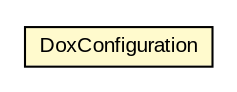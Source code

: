 #!/usr/local/bin/dot
#
# Class diagram 
# Generated by UMLGraph version R5_6-24-gf6e263 (http://www.umlgraph.org/)
#

digraph G {
	edge [fontname="arial",fontsize=10,labelfontname="arial",labelfontsize=10];
	node [fontname="arial",fontsize=10,shape=plaintext];
	nodesep=0.25;
	ranksep=0.5;
	// net.trajano.doxdb.jdbc.DoxConfiguration
	c205 [label=<<table title="net.trajano.doxdb.jdbc.DoxConfiguration" border="0" cellborder="1" cellspacing="0" cellpadding="2" port="p" bgcolor="lemonChiffon" href="./DoxConfiguration.html">
		<tr><td><table border="0" cellspacing="0" cellpadding="1">
<tr><td align="center" balign="center"> DoxConfiguration </td></tr>
		</table></td></tr>
		</table>>, URL="./DoxConfiguration.html", fontname="arial", fontcolor="black", fontsize=10.0];
}


